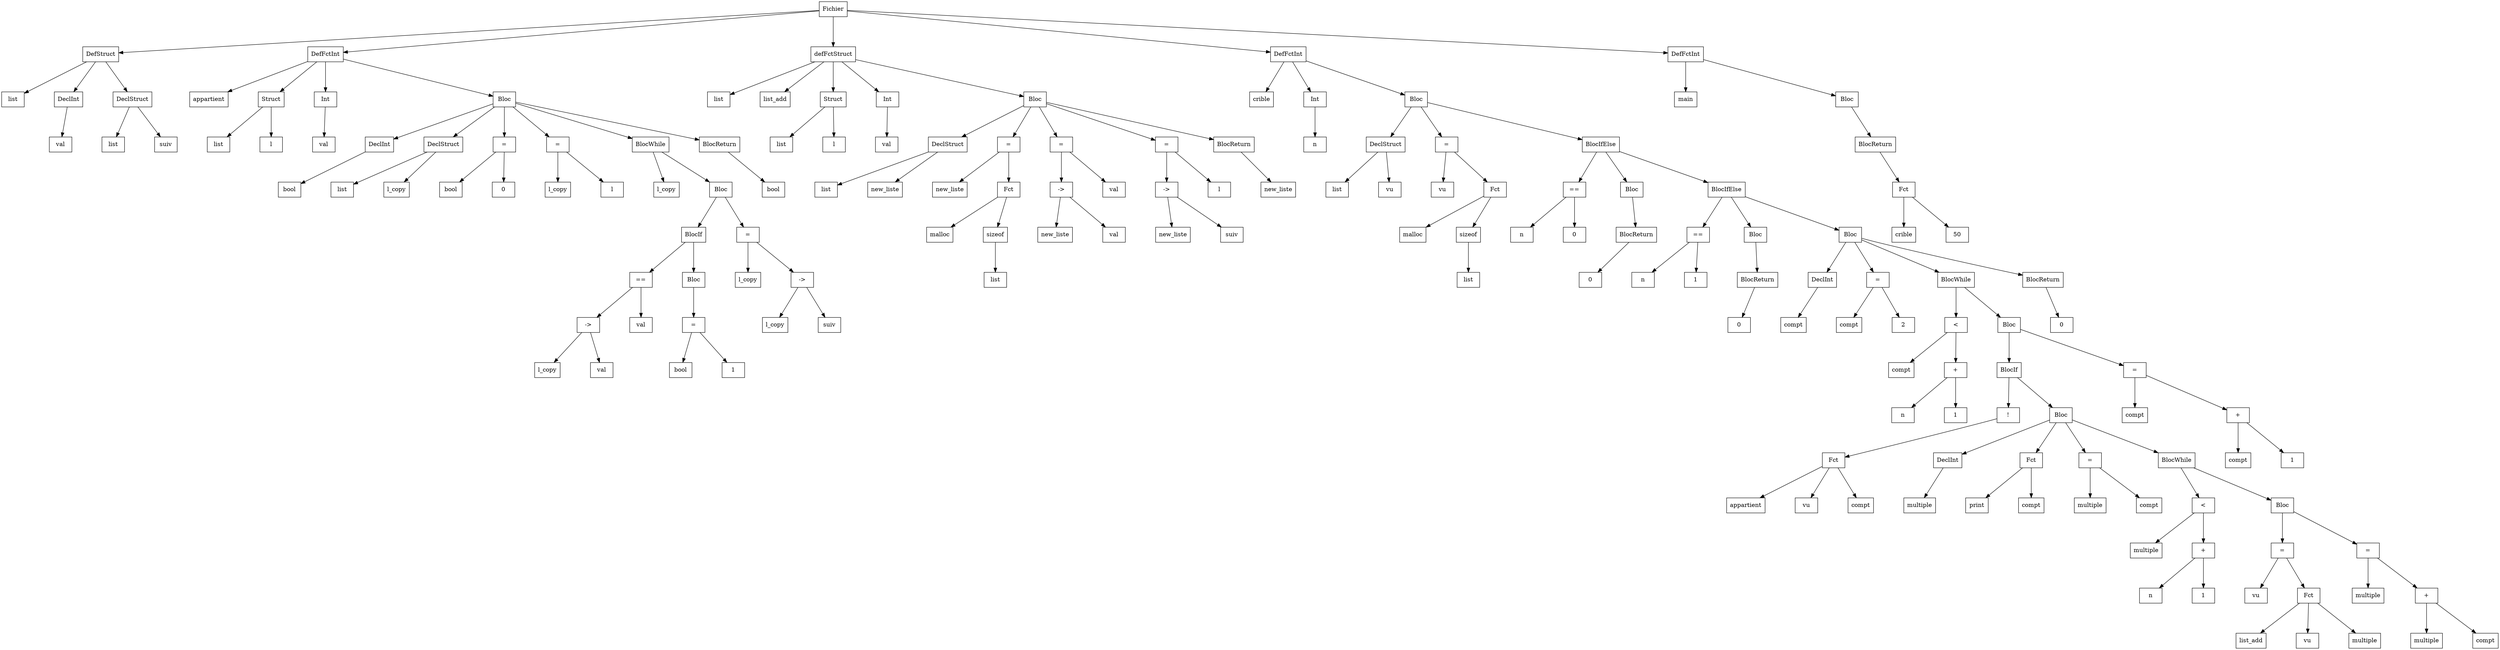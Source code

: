 digraph "ast"{

	nodesep=1;
	ranksep=1;

	N0 [label="Fichier", shape="box"];
	N1 [label="DefStruct", shape="box"];
	N2 [label="list", shape="box"];
	N3 [label="DeclInt", shape="box"];
	N4 [label="val", shape="box"];
	N5 [label="DeclStruct", shape="box"];
	N6 [label="list", shape="box"];
	N7 [label="suiv", shape="box"];
	N8 [label="DefFctInt", shape="box"];
	N9 [label="appartient", shape="box"];
	N10 [label="Struct", shape="box"];
	N11 [label="list", shape="box"];
	N12 [label="l", shape="box"];
	N13 [label="Int", shape="box"];
	N14 [label="val", shape="box"];
	N15 [label="Bloc", shape="box"];
	N16 [label="DeclInt", shape="box"];
	N17 [label="bool", shape="box"];
	N18 [label="DeclStruct", shape="box"];
	N19 [label="list", shape="box"];
	N20 [label="l_copy", shape="box"];
	N21 [label="=", shape="box"];
	N22 [label="bool", shape="box"];
	N23 [label="0", shape="box"];
	N24 [label="=", shape="box"];
	N25 [label="l_copy", shape="box"];
	N26 [label="l", shape="box"];
	N27 [label="BlocWhile", shape="box"];
	N28 [label="l_copy", shape="box"];
	N29 [label="Bloc", shape="box"];
	N30 [label="BlocIf", shape="box"];
	N31 [label="==", shape="box"];
	N32 [label="->", shape="box"];
	N33 [label="l_copy", shape="box"];
	N34 [label="val", shape="box"];
	N35 [label="val", shape="box"];
	N36 [label="Bloc", shape="box"];
	N37 [label="=", shape="box"];
	N38 [label="bool", shape="box"];
	N39 [label="1", shape="box"];
	N40 [label="=", shape="box"];
	N41 [label="l_copy", shape="box"];
	N42 [label="->", shape="box"];
	N43 [label="l_copy", shape="box"];
	N44 [label="suiv", shape="box"];
	N45 [label="BlocReturn", shape="box"];
	N46 [label="bool", shape="box"];
	N47 [label="defFctStruct", shape="box"];
	N48 [label="list", shape="box"];
	N49 [label="list_add", shape="box"];
	N50 [label="Struct", shape="box"];
	N51 [label="list", shape="box"];
	N52 [label="l", shape="box"];
	N53 [label="Int", shape="box"];
	N54 [label="val", shape="box"];
	N55 [label="Bloc", shape="box"];
	N56 [label="DeclStruct", shape="box"];
	N57 [label="list", shape="box"];
	N58 [label="new_liste", shape="box"];
	N59 [label="=", shape="box"];
	N60 [label="new_liste", shape="box"];
	N61 [label="Fct", shape="box"];
	N62 [label="malloc", shape="box"];
	N63 [label="sizeof", shape="box"];
	N64 [label="list", shape="box"];
	N65 [label="=", shape="box"];
	N66 [label="->", shape="box"];
	N67 [label="new_liste", shape="box"];
	N68 [label="val", shape="box"];
	N69 [label="val", shape="box"];
	N70 [label="=", shape="box"];
	N71 [label="->", shape="box"];
	N72 [label="new_liste", shape="box"];
	N73 [label="suiv", shape="box"];
	N74 [label="l", shape="box"];
	N75 [label="BlocReturn", shape="box"];
	N76 [label="new_liste", shape="box"];
	N77 [label="DefFctInt", shape="box"];
	N78 [label="crible", shape="box"];
	N79 [label="Int", shape="box"];
	N80 [label="n", shape="box"];
	N81 [label="Bloc", shape="box"];
	N82 [label="DeclStruct", shape="box"];
	N83 [label="list", shape="box"];
	N84 [label="vu", shape="box"];
	N85 [label="=", shape="box"];
	N86 [label="vu", shape="box"];
	N87 [label="Fct", shape="box"];
	N88 [label="malloc", shape="box"];
	N89 [label="sizeof", shape="box"];
	N90 [label="list", shape="box"];
	N91 [label="BlocIfElse", shape="box"];
	N92 [label="==", shape="box"];
	N93 [label="n", shape="box"];
	N94 [label="0", shape="box"];
	N95 [label="Bloc", shape="box"];
	N96 [label="BlocReturn", shape="box"];
	N97 [label="0", shape="box"];
	N98 [label="BlocIfElse", shape="box"];
	N99 [label="==", shape="box"];
	N100 [label="n", shape="box"];
	N101 [label="1", shape="box"];
	N102 [label="Bloc", shape="box"];
	N103 [label="BlocReturn", shape="box"];
	N104 [label="0", shape="box"];
	N105 [label="Bloc", shape="box"];
	N106 [label="DeclInt", shape="box"];
	N107 [label="compt", shape="box"];
	N108 [label="=", shape="box"];
	N109 [label="compt", shape="box"];
	N110 [label="2", shape="box"];
	N111 [label="BlocWhile", shape="box"];
	N112 [label="<", shape="box"];
	N113 [label="compt", shape="box"];
	N114 [label="+", shape="box"];
	N115 [label="n", shape="box"];
	N116 [label="1", shape="box"];
	N117 [label="Bloc", shape="box"];
	N118 [label="BlocIf", shape="box"];
	N119 [label="!", shape="box"];
	N120 [label="Fct", shape="box"];
	N121 [label="appartient", shape="box"];
	N122 [label="vu", shape="box"];
	N123 [label="compt", shape="box"];
	N124 [label="Bloc", shape="box"];
	N125 [label="DeclInt", shape="box"];
	N126 [label="multiple", shape="box"];
	N127 [label="Fct", shape="box"];
	N128 [label="print", shape="box"];
	N129 [label="compt", shape="box"];
	N130 [label="=", shape="box"];
	N131 [label="multiple", shape="box"];
	N132 [label="compt", shape="box"];
	N133 [label="BlocWhile", shape="box"];
	N134 [label="<", shape="box"];
	N135 [label="multiple", shape="box"];
	N136 [label="+", shape="box"];
	N137 [label="n", shape="box"];
	N138 [label="1", shape="box"];
	N139 [label="Bloc", shape="box"];
	N140 [label="=", shape="box"];
	N141 [label="vu", shape="box"];
	N142 [label="Fct", shape="box"];
	N143 [label="list_add", shape="box"];
	N144 [label="vu", shape="box"];
	N145 [label="multiple", shape="box"];
	N146 [label="=", shape="box"];
	N147 [label="multiple", shape="box"];
	N148 [label="+", shape="box"];
	N149 [label="multiple", shape="box"];
	N150 [label="compt", shape="box"];
	N151 [label="=", shape="box"];
	N152 [label="compt", shape="box"];
	N153 [label="+", shape="box"];
	N154 [label="compt", shape="box"];
	N155 [label="1", shape="box"];
	N156 [label="BlocReturn", shape="box"];
	N157 [label="0", shape="box"];
	N158 [label="DefFctInt", shape="box"];
	N159 [label="main", shape="box"];
	N160 [label="Bloc", shape="box"];
	N161 [label="BlocReturn", shape="box"];
	N162 [label="Fct", shape="box"];
	N163 [label="crible", shape="box"];
	N164 [label="50", shape="box"];

	N1 -> N2; 
	N3 -> N4; 
	N1 -> N3; 
	N5 -> N6; 
	N5 -> N7; 
	N1 -> N5; 
	N0 -> N1; 
	N8 -> N9; 
	N10 -> N11; 
	N10 -> N12; 
	N8 -> N10; 
	N13 -> N14; 
	N8 -> N13; 
	N16 -> N17; 
	N15 -> N16; 
	N18 -> N19; 
	N18 -> N20; 
	N15 -> N18; 
	N21 -> N22; 
	N21 -> N23; 
	N15 -> N21; 
	N24 -> N25; 
	N24 -> N26; 
	N15 -> N24; 
	N27 -> N28; 
	N32 -> N33; 
	N32 -> N34; 
	N31 -> N32; 
	N31 -> N35; 
	N30 -> N31; 
	N37 -> N38; 
	N37 -> N39; 
	N36 -> N37; 
	N30 -> N36; 
	N29 -> N30; 
	N40 -> N41; 
	N42 -> N43; 
	N42 -> N44; 
	N40 -> N42; 
	N29 -> N40; 
	N27 -> N29; 
	N15 -> N27; 
	N45 -> N46; 
	N15 -> N45; 
	N8 -> N15; 
	N0 -> N8; 
	N47 -> N48; 
	N47 -> N49; 
	N50 -> N51; 
	N50 -> N52; 
	N47 -> N50; 
	N53 -> N54; 
	N47 -> N53; 
	N56 -> N57; 
	N56 -> N58; 
	N55 -> N56; 
	N59 -> N60; 
	N61 -> N62; 
	N63 -> N64; 
	N61 -> N63; 
	N59 -> N61; 
	N55 -> N59; 
	N66 -> N67; 
	N66 -> N68; 
	N65 -> N66; 
	N65 -> N69; 
	N55 -> N65; 
	N71 -> N72; 
	N71 -> N73; 
	N70 -> N71; 
	N70 -> N74; 
	N55 -> N70; 
	N75 -> N76; 
	N55 -> N75; 
	N47 -> N55; 
	N0 -> N47; 
	N77 -> N78; 
	N79 -> N80; 
	N77 -> N79; 
	N82 -> N83; 
	N82 -> N84; 
	N81 -> N82; 
	N85 -> N86; 
	N87 -> N88; 
	N89 -> N90; 
	N87 -> N89; 
	N85 -> N87; 
	N81 -> N85; 
	N92 -> N93; 
	N92 -> N94; 
	N91 -> N92; 
	N96 -> N97; 
	N95 -> N96; 
	N91 -> N95; 
	N99 -> N100; 
	N99 -> N101; 
	N98 -> N99; 
	N103 -> N104; 
	N102 -> N103; 
	N98 -> N102; 
	N106 -> N107; 
	N105 -> N106; 
	N108 -> N109; 
	N108 -> N110; 
	N105 -> N108; 
	N112 -> N113; 
	N114 -> N115; 
	N114 -> N116; 
	N112 -> N114; 
	N111 -> N112; 
	N120 -> N121; 
	N120 -> N122; 
	N120 -> N123; 
	N119 -> N120; 
	N118 -> N119; 
	N125 -> N126; 
	N124 -> N125; 
	N127 -> N128; 
	N127 -> N129; 
	N124 -> N127; 
	N130 -> N131; 
	N130 -> N132; 
	N124 -> N130; 
	N134 -> N135; 
	N136 -> N137; 
	N136 -> N138; 
	N134 -> N136; 
	N133 -> N134; 
	N140 -> N141; 
	N142 -> N143; 
	N142 -> N144; 
	N142 -> N145; 
	N140 -> N142; 
	N139 -> N140; 
	N146 -> N147; 
	N148 -> N149; 
	N148 -> N150; 
	N146 -> N148; 
	N139 -> N146; 
	N133 -> N139; 
	N124 -> N133; 
	N118 -> N124; 
	N117 -> N118; 
	N151 -> N152; 
	N153 -> N154; 
	N153 -> N155; 
	N151 -> N153; 
	N117 -> N151; 
	N111 -> N117; 
	N105 -> N111; 
	N156 -> N157; 
	N105 -> N156; 
	N98 -> N105; 
	N91 -> N98; 
	N81 -> N91; 
	N77 -> N81; 
	N0 -> N77; 
	N158 -> N159; 
	N162 -> N163; 
	N162 -> N164; 
	N161 -> N162; 
	N160 -> N161; 
	N158 -> N160; 
	N0 -> N158; 
}
